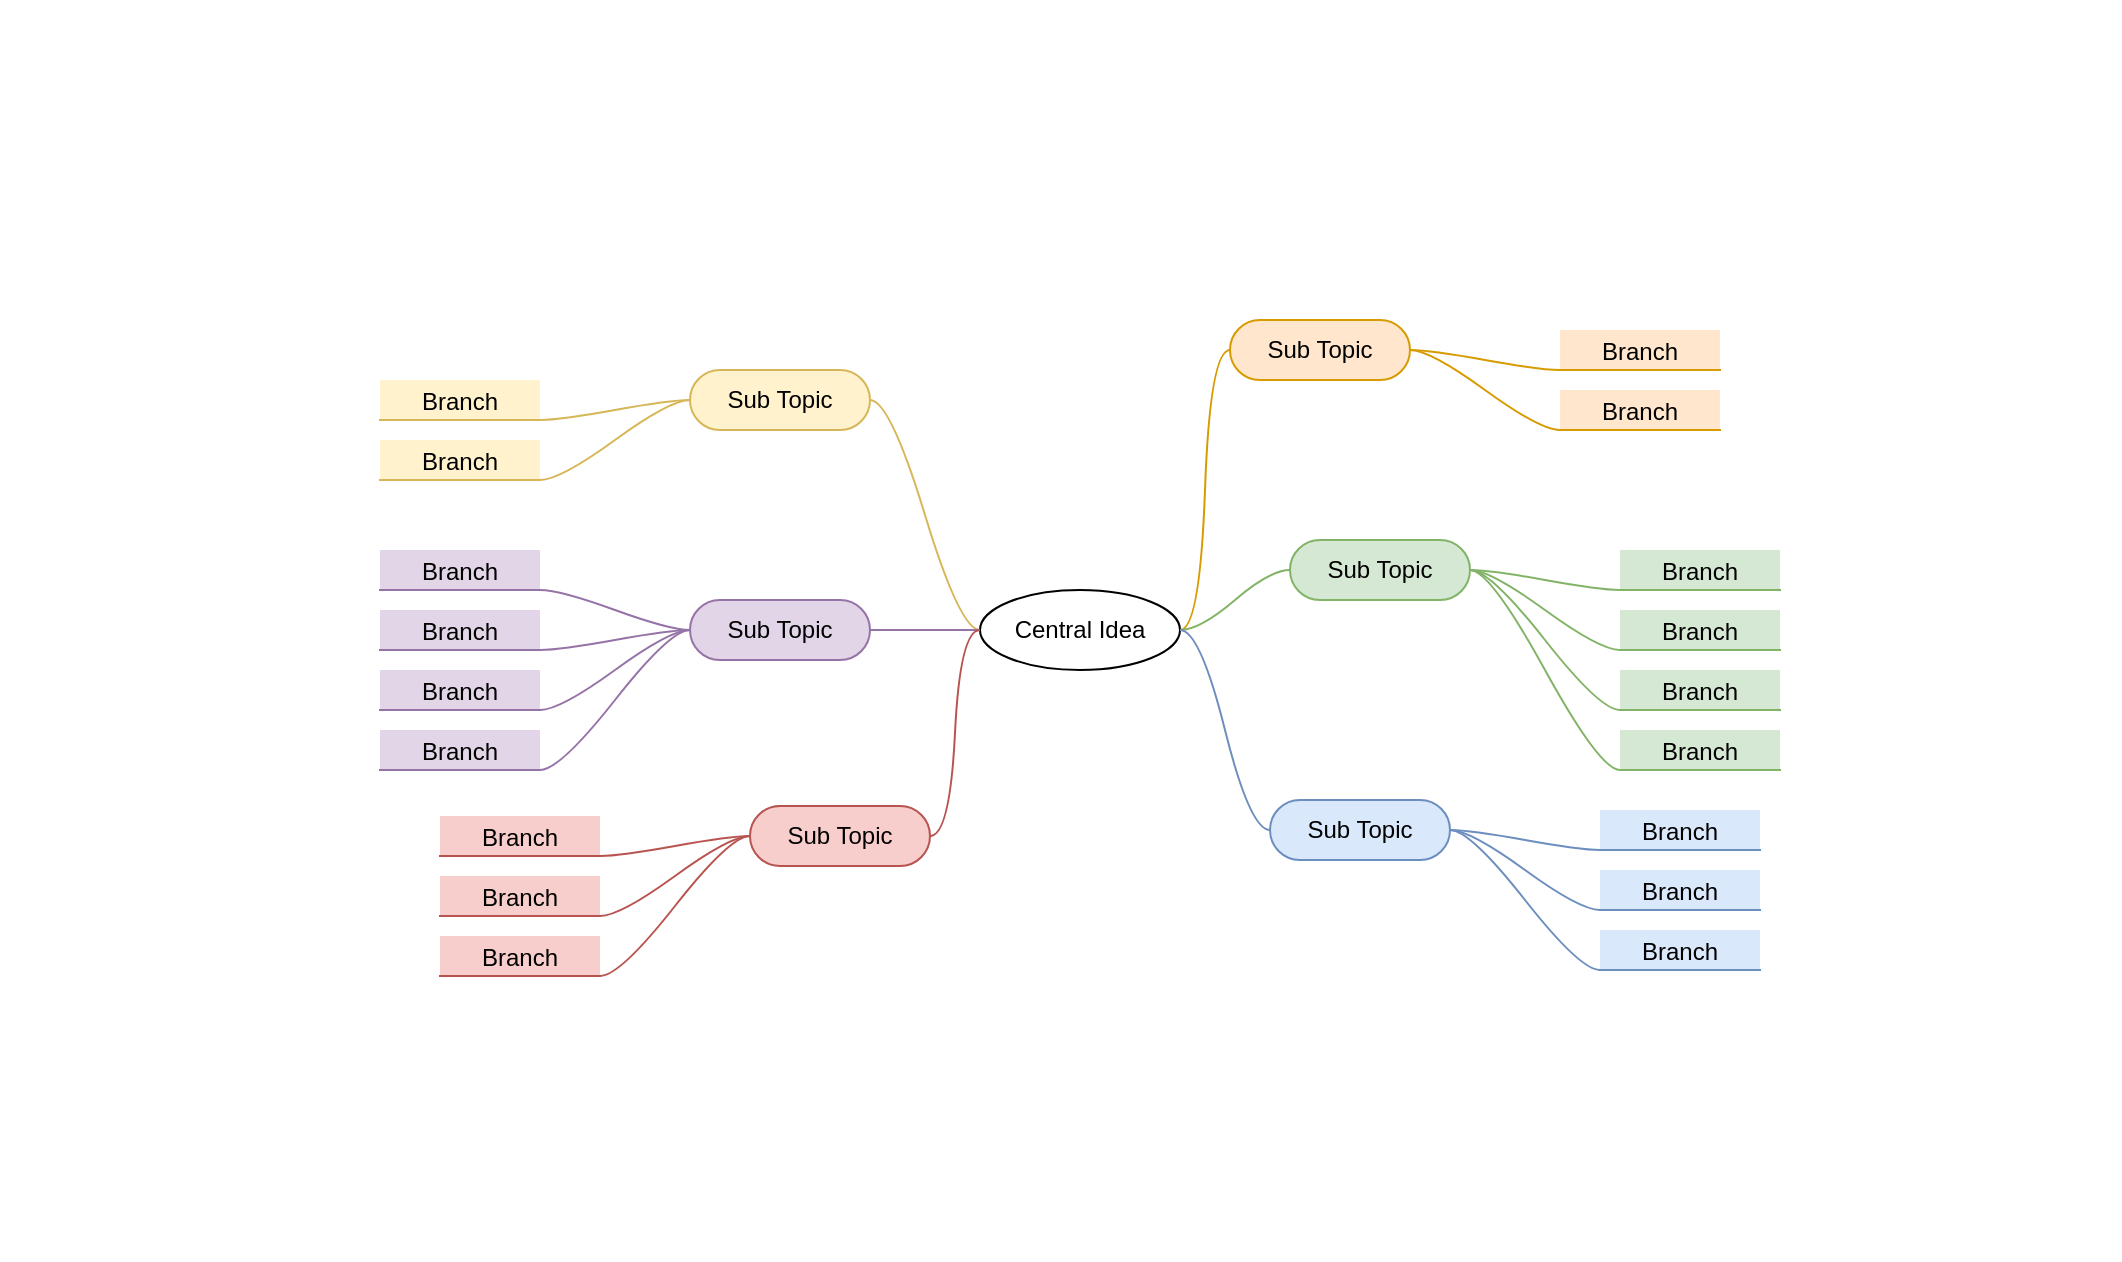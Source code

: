 <mxfile version="15.5.8" type="github"><diagram id="SA8CCUk-dq4VKdEsRKYw" name="Page-1"><mxGraphModel dx="1426" dy="681" grid="1" gridSize="10" guides="1" tooltips="1" connect="1" arrows="1" fold="0" page="1" pageScale="1" pageWidth="850" pageHeight="1100" math="0" shadow="0"><root><mxCell id="0"/><mxCell id="1" parent="0"/><mxCell id="OiXR4IVvbjqNyMAFuMid-36" value="" style="swimlane;startSize=20;horizontal=1;containerType=tree;fillColor=none;strokeColor=none;" parent="1" vertex="1"><mxGeometry x="40" y="40" width="1060" height="630" as="geometry"/></mxCell><mxCell id="OiXR4IVvbjqNyMAFuMid-37" value="" style="edgeStyle=entityRelationEdgeStyle;startArrow=none;endArrow=none;segment=10;curved=1;fillColor=#ffe6cc;strokeColor=#d79b00;" parent="OiXR4IVvbjqNyMAFuMid-36" source="OiXR4IVvbjqNyMAFuMid-41" target="OiXR4IVvbjqNyMAFuMid-42" edge="1"><mxGeometry relative="1" as="geometry"/></mxCell><mxCell id="OiXR4IVvbjqNyMAFuMid-39" value="" style="edgeStyle=entityRelationEdgeStyle;startArrow=none;endArrow=none;segment=10;curved=1;fillColor=#fff2cc;strokeColor=#d6b656;" parent="OiXR4IVvbjqNyMAFuMid-36" source="OiXR4IVvbjqNyMAFuMid-41" target="OiXR4IVvbjqNyMAFuMid-44" edge="1"><mxGeometry relative="1" as="geometry"/></mxCell><mxCell id="OiXR4IVvbjqNyMAFuMid-41" value="Central Idea" style="ellipse;whiteSpace=wrap;html=1;align=center;treeFolding=1;treeMoving=1;newEdgeStyle={&quot;edgeStyle&quot;:&quot;entityRelationEdgeStyle&quot;,&quot;startArrow&quot;:&quot;none&quot;,&quot;endArrow&quot;:&quot;none&quot;,&quot;segment&quot;:10,&quot;curved&quot;:1};" parent="OiXR4IVvbjqNyMAFuMid-36" vertex="1"><mxGeometry x="490" y="295" width="100" height="40" as="geometry"/></mxCell><mxCell id="OiXR4IVvbjqNyMAFuMid-42" value="Sub Topic" style="whiteSpace=wrap;html=1;rounded=1;arcSize=50;align=center;verticalAlign=middle;strokeWidth=1;autosize=1;spacing=4;treeFolding=1;treeMoving=1;newEdgeStyle={&quot;edgeStyle&quot;:&quot;entityRelationEdgeStyle&quot;,&quot;startArrow&quot;:&quot;none&quot;,&quot;endArrow&quot;:&quot;none&quot;,&quot;segment&quot;:10,&quot;curved&quot;:1};fillColor=#ffe6cc;strokeColor=#d79b00;" parent="OiXR4IVvbjqNyMAFuMid-36" vertex="1"><mxGeometry x="615" y="160" width="90" height="30" as="geometry"/></mxCell><mxCell id="OiXR4IVvbjqNyMAFuMid-44" value="Sub Topic" style="whiteSpace=wrap;html=1;rounded=1;arcSize=50;align=center;verticalAlign=middle;strokeWidth=1;autosize=1;spacing=4;treeFolding=1;treeMoving=1;newEdgeStyle={&quot;edgeStyle&quot;:&quot;entityRelationEdgeStyle&quot;,&quot;startArrow&quot;:&quot;none&quot;,&quot;endArrow&quot;:&quot;none&quot;,&quot;segment&quot;:10,&quot;curved&quot;:1};fillColor=#fff2cc;strokeColor=#d6b656;" parent="OiXR4IVvbjqNyMAFuMid-36" vertex="1"><mxGeometry x="345" y="185" width="90" height="30" as="geometry"/></mxCell><mxCell id="OiXR4IVvbjqNyMAFuMid-48" value="" style="edgeStyle=entityRelationEdgeStyle;startArrow=none;endArrow=none;segment=10;curved=1;fillColor=#d5e8d4;strokeColor=#82b366;" parent="OiXR4IVvbjqNyMAFuMid-36" source="OiXR4IVvbjqNyMAFuMid-41" target="OiXR4IVvbjqNyMAFuMid-49" edge="1"><mxGeometry relative="1" as="geometry"><mxPoint x="790" y="485" as="sourcePoint"/></mxGeometry></mxCell><mxCell id="OiXR4IVvbjqNyMAFuMid-49" value="Sub Topic" style="whiteSpace=wrap;html=1;rounded=1;arcSize=50;align=center;verticalAlign=middle;strokeWidth=1;autosize=1;spacing=4;treeFolding=1;treeMoving=1;newEdgeStyle={&quot;edgeStyle&quot;:&quot;entityRelationEdgeStyle&quot;,&quot;startArrow&quot;:&quot;none&quot;,&quot;endArrow&quot;:&quot;none&quot;,&quot;segment&quot;:10,&quot;curved&quot;:1};fillColor=#d5e8d4;strokeColor=#82b366;" parent="OiXR4IVvbjqNyMAFuMid-36" vertex="1"><mxGeometry x="645" y="270" width="90" height="30" as="geometry"/></mxCell><mxCell id="OiXR4IVvbjqNyMAFuMid-50" value="" style="edgeStyle=entityRelationEdgeStyle;startArrow=none;endArrow=none;segment=10;curved=1;fillColor=#dae8fc;strokeColor=#6c8ebf;" parent="OiXR4IVvbjqNyMAFuMid-36" source="OiXR4IVvbjqNyMAFuMid-41" target="OiXR4IVvbjqNyMAFuMid-51" edge="1"><mxGeometry relative="1" as="geometry"><mxPoint x="790" y="485" as="sourcePoint"/></mxGeometry></mxCell><mxCell id="OiXR4IVvbjqNyMAFuMid-51" value="Sub Topic" style="whiteSpace=wrap;html=1;rounded=1;arcSize=50;align=center;verticalAlign=middle;strokeWidth=1;autosize=1;spacing=4;treeFolding=1;treeMoving=1;newEdgeStyle={&quot;edgeStyle&quot;:&quot;entityRelationEdgeStyle&quot;,&quot;startArrow&quot;:&quot;none&quot;,&quot;endArrow&quot;:&quot;none&quot;,&quot;segment&quot;:10,&quot;curved&quot;:1};fillColor=#dae8fc;strokeColor=#6c8ebf;" parent="OiXR4IVvbjqNyMAFuMid-36" vertex="1"><mxGeometry x="635" y="400" width="90" height="30" as="geometry"/></mxCell><mxCell id="OiXR4IVvbjqNyMAFuMid-52" value="" style="edgeStyle=entityRelationEdgeStyle;startArrow=none;endArrow=none;segment=10;curved=1;fillColor=#e1d5e7;strokeColor=#9673a6;" parent="OiXR4IVvbjqNyMAFuMid-36" source="OiXR4IVvbjqNyMAFuMid-41" target="OiXR4IVvbjqNyMAFuMid-53" edge="1"><mxGeometry relative="1" as="geometry"><mxPoint x="690" y="485" as="sourcePoint"/></mxGeometry></mxCell><mxCell id="OiXR4IVvbjqNyMAFuMid-53" value="Sub Topic" style="whiteSpace=wrap;html=1;rounded=1;arcSize=50;align=center;verticalAlign=middle;strokeWidth=1;autosize=1;spacing=4;treeFolding=1;treeMoving=1;newEdgeStyle={&quot;edgeStyle&quot;:&quot;entityRelationEdgeStyle&quot;,&quot;startArrow&quot;:&quot;none&quot;,&quot;endArrow&quot;:&quot;none&quot;,&quot;segment&quot;:10,&quot;curved&quot;:1};fillColor=#e1d5e7;strokeColor=#9673a6;" parent="OiXR4IVvbjqNyMAFuMid-36" vertex="1"><mxGeometry x="345" y="300" width="90" height="30" as="geometry"/></mxCell><mxCell id="OiXR4IVvbjqNyMAFuMid-54" value="" style="edgeStyle=entityRelationEdgeStyle;startArrow=none;endArrow=none;segment=10;curved=1;fillColor=#f8cecc;strokeColor=#b85450;" parent="OiXR4IVvbjqNyMAFuMid-36" source="OiXR4IVvbjqNyMAFuMid-41" target="OiXR4IVvbjqNyMAFuMid-55" edge="1"><mxGeometry relative="1" as="geometry"><mxPoint x="690" y="485" as="sourcePoint"/></mxGeometry></mxCell><mxCell id="OiXR4IVvbjqNyMAFuMid-55" value="Sub Topic" style="whiteSpace=wrap;html=1;rounded=1;arcSize=50;align=center;verticalAlign=middle;strokeWidth=1;autosize=1;spacing=4;treeFolding=1;treeMoving=1;newEdgeStyle={&quot;edgeStyle&quot;:&quot;entityRelationEdgeStyle&quot;,&quot;startArrow&quot;:&quot;none&quot;,&quot;endArrow&quot;:&quot;none&quot;,&quot;segment&quot;:10,&quot;curved&quot;:1};fillColor=#f8cecc;strokeColor=#b85450;" parent="OiXR4IVvbjqNyMAFuMid-36" vertex="1"><mxGeometry x="375" y="403" width="90" height="30" as="geometry"/></mxCell><mxCell id="OiXR4IVvbjqNyMAFuMid-56" value="Branch" style="whiteSpace=wrap;html=1;shape=partialRectangle;top=0;left=0;bottom=1;right=0;points=[[0,1],[1,1]];fillColor=#fff2cc;align=center;verticalAlign=bottom;routingCenterY=0.5;snapToPoint=1;recursiveResize=0;autosize=1;treeFolding=1;treeMoving=1;newEdgeStyle={&quot;edgeStyle&quot;:&quot;entityRelationEdgeStyle&quot;,&quot;startArrow&quot;:&quot;none&quot;,&quot;endArrow&quot;:&quot;none&quot;,&quot;segment&quot;:10,&quot;curved&quot;:1};strokeColor=#d6b656;" parent="OiXR4IVvbjqNyMAFuMid-36" vertex="1"><mxGeometry x="190" y="190" width="80" height="20" as="geometry"/></mxCell><mxCell id="OiXR4IVvbjqNyMAFuMid-57" value="" style="edgeStyle=entityRelationEdgeStyle;startArrow=none;endArrow=none;segment=10;curved=1;fillColor=#fff2cc;strokeColor=#d6b656;" parent="OiXR4IVvbjqNyMAFuMid-36" source="OiXR4IVvbjqNyMAFuMid-44" target="OiXR4IVvbjqNyMAFuMid-56" edge="1"><mxGeometry relative="1" as="geometry"><mxPoint x="150" y="230" as="sourcePoint"/></mxGeometry></mxCell><mxCell id="OiXR4IVvbjqNyMAFuMid-58" value="Branch" style="whiteSpace=wrap;html=1;shape=partialRectangle;top=0;left=0;bottom=1;right=0;points=[[0,1],[1,1]];fillColor=#e1d5e7;align=center;verticalAlign=bottom;routingCenterY=0.5;snapToPoint=1;recursiveResize=0;autosize=1;treeFolding=1;treeMoving=1;newEdgeStyle={&quot;edgeStyle&quot;:&quot;entityRelationEdgeStyle&quot;,&quot;startArrow&quot;:&quot;none&quot;,&quot;endArrow&quot;:&quot;none&quot;,&quot;segment&quot;:10,&quot;curved&quot;:1};strokeColor=#9673a6;" parent="OiXR4IVvbjqNyMAFuMid-36" vertex="1"><mxGeometry x="190" y="305" width="80" height="20" as="geometry"/></mxCell><mxCell id="OiXR4IVvbjqNyMAFuMid-59" value="" style="edgeStyle=entityRelationEdgeStyle;startArrow=none;endArrow=none;segment=10;curved=1;fillColor=#e1d5e7;strokeColor=#9673a6;" parent="OiXR4IVvbjqNyMAFuMid-36" source="OiXR4IVvbjqNyMAFuMid-53" target="OiXR4IVvbjqNyMAFuMid-58" edge="1"><mxGeometry relative="1" as="geometry"><mxPoint x="150" y="345" as="sourcePoint"/></mxGeometry></mxCell><mxCell id="OiXR4IVvbjqNyMAFuMid-60" value="Branch" style="whiteSpace=wrap;html=1;shape=partialRectangle;top=0;left=0;bottom=1;right=0;points=[[0,1],[1,1]];fillColor=#f8cecc;align=center;verticalAlign=bottom;routingCenterY=0.5;snapToPoint=1;recursiveResize=0;autosize=1;treeFolding=1;treeMoving=1;newEdgeStyle={&quot;edgeStyle&quot;:&quot;entityRelationEdgeStyle&quot;,&quot;startArrow&quot;:&quot;none&quot;,&quot;endArrow&quot;:&quot;none&quot;,&quot;segment&quot;:10,&quot;curved&quot;:1};strokeColor=#b85450;" parent="OiXR4IVvbjqNyMAFuMid-36" vertex="1"><mxGeometry x="220" y="408" width="80" height="20" as="geometry"/></mxCell><mxCell id="OiXR4IVvbjqNyMAFuMid-61" value="" style="edgeStyle=entityRelationEdgeStyle;startArrow=none;endArrow=none;segment=10;curved=1;fillColor=#f8cecc;strokeColor=#b85450;" parent="OiXR4IVvbjqNyMAFuMid-36" source="OiXR4IVvbjqNyMAFuMid-55" target="OiXR4IVvbjqNyMAFuMid-60" edge="1"><mxGeometry relative="1" as="geometry"><mxPoint x="180" y="448" as="sourcePoint"/></mxGeometry></mxCell><mxCell id="OiXR4IVvbjqNyMAFuMid-62" value="Branch" style="whiteSpace=wrap;html=1;shape=partialRectangle;top=0;left=0;bottom=1;right=0;points=[[0,1],[1,1]];fillColor=#ffe6cc;align=center;verticalAlign=bottom;routingCenterY=0.5;snapToPoint=1;recursiveResize=0;autosize=1;treeFolding=1;treeMoving=1;newEdgeStyle={&quot;edgeStyle&quot;:&quot;entityRelationEdgeStyle&quot;,&quot;startArrow&quot;:&quot;none&quot;,&quot;endArrow&quot;:&quot;none&quot;,&quot;segment&quot;:10,&quot;curved&quot;:1};strokeColor=#d79b00;" parent="OiXR4IVvbjqNyMAFuMid-36" vertex="1"><mxGeometry x="780" y="165" width="80" height="20" as="geometry"/></mxCell><mxCell id="OiXR4IVvbjqNyMAFuMid-63" value="" style="edgeStyle=entityRelationEdgeStyle;startArrow=none;endArrow=none;segment=10;curved=1;fillColor=#ffe6cc;strokeColor=#d79b00;" parent="OiXR4IVvbjqNyMAFuMid-36" source="OiXR4IVvbjqNyMAFuMid-42" target="OiXR4IVvbjqNyMAFuMid-62" edge="1"><mxGeometry relative="1" as="geometry"><mxPoint x="740" y="205" as="sourcePoint"/></mxGeometry></mxCell><mxCell id="OiXR4IVvbjqNyMAFuMid-64" value="Branch" style="whiteSpace=wrap;html=1;shape=partialRectangle;top=0;left=0;bottom=1;right=0;points=[[0,1],[1,1]];fillColor=#d5e8d4;align=center;verticalAlign=bottom;routingCenterY=0.5;snapToPoint=1;recursiveResize=0;autosize=1;treeFolding=1;treeMoving=1;newEdgeStyle={&quot;edgeStyle&quot;:&quot;entityRelationEdgeStyle&quot;,&quot;startArrow&quot;:&quot;none&quot;,&quot;endArrow&quot;:&quot;none&quot;,&quot;segment&quot;:10,&quot;curved&quot;:1};strokeColor=#82b366;" parent="OiXR4IVvbjqNyMAFuMid-36" vertex="1"><mxGeometry x="810" y="275" width="80" height="20" as="geometry"/></mxCell><mxCell id="OiXR4IVvbjqNyMAFuMid-65" value="" style="edgeStyle=entityRelationEdgeStyle;startArrow=none;endArrow=none;segment=10;curved=1;fillColor=#d5e8d4;strokeColor=#82b366;" parent="OiXR4IVvbjqNyMAFuMid-36" source="OiXR4IVvbjqNyMAFuMid-49" target="OiXR4IVvbjqNyMAFuMid-64" edge="1"><mxGeometry relative="1" as="geometry"><mxPoint x="770" y="315" as="sourcePoint"/></mxGeometry></mxCell><mxCell id="OiXR4IVvbjqNyMAFuMid-66" value="Branch" style="whiteSpace=wrap;html=1;shape=partialRectangle;top=0;left=0;bottom=1;right=0;points=[[0,1],[1,1]];fillColor=#dae8fc;align=center;verticalAlign=bottom;routingCenterY=0.5;snapToPoint=1;recursiveResize=0;autosize=1;treeFolding=1;treeMoving=1;newEdgeStyle={&quot;edgeStyle&quot;:&quot;entityRelationEdgeStyle&quot;,&quot;startArrow&quot;:&quot;none&quot;,&quot;endArrow&quot;:&quot;none&quot;,&quot;segment&quot;:10,&quot;curved&quot;:1};strokeColor=#6c8ebf;" parent="OiXR4IVvbjqNyMAFuMid-36" vertex="1"><mxGeometry x="800" y="405" width="80" height="20" as="geometry"/></mxCell><mxCell id="OiXR4IVvbjqNyMAFuMid-67" value="" style="edgeStyle=entityRelationEdgeStyle;startArrow=none;endArrow=none;segment=10;curved=1;fillColor=#dae8fc;strokeColor=#6c8ebf;" parent="OiXR4IVvbjqNyMAFuMid-36" source="OiXR4IVvbjqNyMAFuMid-51" target="OiXR4IVvbjqNyMAFuMid-66" edge="1"><mxGeometry relative="1" as="geometry"><mxPoint x="760" y="445" as="sourcePoint"/></mxGeometry></mxCell><mxCell id="OiXR4IVvbjqNyMAFuMid-68" value="" style="edgeStyle=entityRelationEdgeStyle;startArrow=none;endArrow=none;segment=10;curved=1;fillColor=#fff2cc;strokeColor=#d6b656;" parent="OiXR4IVvbjqNyMAFuMid-36" source="OiXR4IVvbjqNyMAFuMid-44" target="OiXR4IVvbjqNyMAFuMid-69" edge="1"><mxGeometry relative="1" as="geometry"><mxPoint x="550" y="370" as="sourcePoint"/></mxGeometry></mxCell><mxCell id="OiXR4IVvbjqNyMAFuMid-69" value="Branch" style="whiteSpace=wrap;html=1;shape=partialRectangle;top=0;left=0;bottom=1;right=0;points=[[0,1],[1,1]];fillColor=#fff2cc;align=center;verticalAlign=bottom;routingCenterY=0.5;snapToPoint=1;recursiveResize=0;autosize=1;treeFolding=1;treeMoving=1;newEdgeStyle={&quot;edgeStyle&quot;:&quot;entityRelationEdgeStyle&quot;,&quot;startArrow&quot;:&quot;none&quot;,&quot;endArrow&quot;:&quot;none&quot;,&quot;segment&quot;:10,&quot;curved&quot;:1};strokeColor=#d6b656;" parent="OiXR4IVvbjqNyMAFuMid-36" vertex="1"><mxGeometry x="190" y="220" width="80" height="20" as="geometry"/></mxCell><mxCell id="OiXR4IVvbjqNyMAFuMid-72" value="" style="edgeStyle=entityRelationEdgeStyle;startArrow=none;endArrow=none;segment=10;curved=1;fillColor=#e1d5e7;strokeColor=#9673a6;" parent="OiXR4IVvbjqNyMAFuMid-36" source="OiXR4IVvbjqNyMAFuMid-53" target="OiXR4IVvbjqNyMAFuMid-73" edge="1"><mxGeometry relative="1" as="geometry"><mxPoint x="550" y="485" as="sourcePoint"/></mxGeometry></mxCell><mxCell id="OiXR4IVvbjqNyMAFuMid-73" value="Branch" style="whiteSpace=wrap;html=1;shape=partialRectangle;top=0;left=0;bottom=1;right=0;points=[[0,1],[1,1]];fillColor=#e1d5e7;align=center;verticalAlign=bottom;routingCenterY=0.5;snapToPoint=1;recursiveResize=0;autosize=1;treeFolding=1;treeMoving=1;newEdgeStyle={&quot;edgeStyle&quot;:&quot;entityRelationEdgeStyle&quot;,&quot;startArrow&quot;:&quot;none&quot;,&quot;endArrow&quot;:&quot;none&quot;,&quot;segment&quot;:10,&quot;curved&quot;:1};strokeColor=#9673a6;" parent="OiXR4IVvbjqNyMAFuMid-36" vertex="1"><mxGeometry x="190" y="335" width="80" height="20" as="geometry"/></mxCell><mxCell id="OiXR4IVvbjqNyMAFuMid-74" value="" style="edgeStyle=entityRelationEdgeStyle;startArrow=none;endArrow=none;segment=10;curved=1;fillColor=#e1d5e7;strokeColor=#9673a6;" parent="OiXR4IVvbjqNyMAFuMid-36" source="OiXR4IVvbjqNyMAFuMid-53" target="OiXR4IVvbjqNyMAFuMid-75" edge="1"><mxGeometry relative="1" as="geometry"><mxPoint x="550" y="485" as="sourcePoint"/></mxGeometry></mxCell><mxCell id="OiXR4IVvbjqNyMAFuMid-75" value="Branch" style="whiteSpace=wrap;html=1;shape=partialRectangle;top=0;left=0;bottom=1;right=0;points=[[0,1],[1,1]];fillColor=#e1d5e7;align=center;verticalAlign=bottom;routingCenterY=0.5;snapToPoint=1;recursiveResize=0;autosize=1;treeFolding=1;treeMoving=1;newEdgeStyle={&quot;edgeStyle&quot;:&quot;entityRelationEdgeStyle&quot;,&quot;startArrow&quot;:&quot;none&quot;,&quot;endArrow&quot;:&quot;none&quot;,&quot;segment&quot;:10,&quot;curved&quot;:1};strokeColor=#9673a6;" parent="OiXR4IVvbjqNyMAFuMid-36" vertex="1"><mxGeometry x="190" y="365" width="80" height="20" as="geometry"/></mxCell><mxCell id="OiXR4IVvbjqNyMAFuMid-76" value="" style="edgeStyle=entityRelationEdgeStyle;startArrow=none;endArrow=none;segment=10;curved=1;fillColor=#f8cecc;strokeColor=#b85450;" parent="OiXR4IVvbjqNyMAFuMid-36" source="OiXR4IVvbjqNyMAFuMid-55" target="OiXR4IVvbjqNyMAFuMid-77" edge="1"><mxGeometry relative="1" as="geometry"><mxPoint x="580" y="588" as="sourcePoint"/></mxGeometry></mxCell><mxCell id="OiXR4IVvbjqNyMAFuMid-77" value="Branch" style="whiteSpace=wrap;html=1;shape=partialRectangle;top=0;left=0;bottom=1;right=0;points=[[0,1],[1,1]];fillColor=#f8cecc;align=center;verticalAlign=bottom;routingCenterY=0.5;snapToPoint=1;recursiveResize=0;autosize=1;treeFolding=1;treeMoving=1;newEdgeStyle={&quot;edgeStyle&quot;:&quot;entityRelationEdgeStyle&quot;,&quot;startArrow&quot;:&quot;none&quot;,&quot;endArrow&quot;:&quot;none&quot;,&quot;segment&quot;:10,&quot;curved&quot;:1};strokeColor=#b85450;" parent="OiXR4IVvbjqNyMAFuMid-36" vertex="1"><mxGeometry x="220" y="438" width="80" height="20" as="geometry"/></mxCell><mxCell id="OiXR4IVvbjqNyMAFuMid-78" value="" style="edgeStyle=entityRelationEdgeStyle;startArrow=none;endArrow=none;segment=10;curved=1;fillColor=#f8cecc;strokeColor=#b85450;" parent="OiXR4IVvbjqNyMAFuMid-36" source="OiXR4IVvbjqNyMAFuMid-55" target="OiXR4IVvbjqNyMAFuMid-79" edge="1"><mxGeometry relative="1" as="geometry"><mxPoint x="580" y="588" as="sourcePoint"/></mxGeometry></mxCell><mxCell id="OiXR4IVvbjqNyMAFuMid-79" value="Branch" style="whiteSpace=wrap;html=1;shape=partialRectangle;top=0;left=0;bottom=1;right=0;points=[[0,1],[1,1]];fillColor=#f8cecc;align=center;verticalAlign=bottom;routingCenterY=0.5;snapToPoint=1;recursiveResize=0;autosize=1;treeFolding=1;treeMoving=1;newEdgeStyle={&quot;edgeStyle&quot;:&quot;entityRelationEdgeStyle&quot;,&quot;startArrow&quot;:&quot;none&quot;,&quot;endArrow&quot;:&quot;none&quot;,&quot;segment&quot;:10,&quot;curved&quot;:1};strokeColor=#b85450;" parent="OiXR4IVvbjqNyMAFuMid-36" vertex="1"><mxGeometry x="220" y="468" width="80" height="20" as="geometry"/></mxCell><mxCell id="OiXR4IVvbjqNyMAFuMid-80" value="" style="edgeStyle=entityRelationEdgeStyle;startArrow=none;endArrow=none;segment=10;curved=1;fillColor=#ffe6cc;strokeColor=#d79b00;" parent="OiXR4IVvbjqNyMAFuMid-36" source="OiXR4IVvbjqNyMAFuMid-42" target="OiXR4IVvbjqNyMAFuMid-81" edge="1"><mxGeometry relative="1" as="geometry"><mxPoint x="900" y="345" as="sourcePoint"/></mxGeometry></mxCell><mxCell id="OiXR4IVvbjqNyMAFuMid-81" value="Branch" style="whiteSpace=wrap;html=1;shape=partialRectangle;top=0;left=0;bottom=1;right=0;points=[[0,1],[1,1]];fillColor=#ffe6cc;align=center;verticalAlign=bottom;routingCenterY=0.5;snapToPoint=1;recursiveResize=0;autosize=1;treeFolding=1;treeMoving=1;newEdgeStyle={&quot;edgeStyle&quot;:&quot;entityRelationEdgeStyle&quot;,&quot;startArrow&quot;:&quot;none&quot;,&quot;endArrow&quot;:&quot;none&quot;,&quot;segment&quot;:10,&quot;curved&quot;:1};strokeColor=#d79b00;" parent="OiXR4IVvbjqNyMAFuMid-36" vertex="1"><mxGeometry x="780" y="195" width="80" height="20" as="geometry"/></mxCell><mxCell id="OiXR4IVvbjqNyMAFuMid-84" value="" style="edgeStyle=entityRelationEdgeStyle;startArrow=none;endArrow=none;segment=10;curved=1;fillColor=#dae8fc;strokeColor=#6c8ebf;" parent="OiXR4IVvbjqNyMAFuMid-36" source="OiXR4IVvbjqNyMAFuMid-51" target="OiXR4IVvbjqNyMAFuMid-85" edge="1"><mxGeometry relative="1" as="geometry"><mxPoint x="920" y="585" as="sourcePoint"/></mxGeometry></mxCell><mxCell id="OiXR4IVvbjqNyMAFuMid-85" value="Branch" style="whiteSpace=wrap;html=1;shape=partialRectangle;top=0;left=0;bottom=1;right=0;points=[[0,1],[1,1]];fillColor=#dae8fc;align=center;verticalAlign=bottom;routingCenterY=0.5;snapToPoint=1;recursiveResize=0;autosize=1;treeFolding=1;treeMoving=1;newEdgeStyle={&quot;edgeStyle&quot;:&quot;entityRelationEdgeStyle&quot;,&quot;startArrow&quot;:&quot;none&quot;,&quot;endArrow&quot;:&quot;none&quot;,&quot;segment&quot;:10,&quot;curved&quot;:1};strokeColor=#6c8ebf;" parent="OiXR4IVvbjqNyMAFuMid-36" vertex="1"><mxGeometry x="800" y="435" width="80" height="20" as="geometry"/></mxCell><mxCell id="OiXR4IVvbjqNyMAFuMid-86" value="" style="edgeStyle=entityRelationEdgeStyle;startArrow=none;endArrow=none;segment=10;curved=1;fillColor=#dae8fc;strokeColor=#6c8ebf;" parent="OiXR4IVvbjqNyMAFuMid-36" source="OiXR4IVvbjqNyMAFuMid-51" target="OiXR4IVvbjqNyMAFuMid-87" edge="1"><mxGeometry relative="1" as="geometry"><mxPoint x="920" y="585" as="sourcePoint"/></mxGeometry></mxCell><mxCell id="OiXR4IVvbjqNyMAFuMid-87" value="Branch" style="whiteSpace=wrap;html=1;shape=partialRectangle;top=0;left=0;bottom=1;right=0;points=[[0,1],[1,1]];fillColor=#dae8fc;align=center;verticalAlign=bottom;routingCenterY=0.5;snapToPoint=1;recursiveResize=0;autosize=1;treeFolding=1;treeMoving=1;newEdgeStyle={&quot;edgeStyle&quot;:&quot;entityRelationEdgeStyle&quot;,&quot;startArrow&quot;:&quot;none&quot;,&quot;endArrow&quot;:&quot;none&quot;,&quot;segment&quot;:10,&quot;curved&quot;:1};strokeColor=#6c8ebf;" parent="OiXR4IVvbjqNyMAFuMid-36" vertex="1"><mxGeometry x="800" y="465" width="80" height="20" as="geometry"/></mxCell><mxCell id="OiXR4IVvbjqNyMAFuMid-88" value="" style="edgeStyle=entityRelationEdgeStyle;startArrow=none;endArrow=none;segment=10;curved=1;fillColor=#d5e8d4;strokeColor=#82b366;" parent="OiXR4IVvbjqNyMAFuMid-36" source="OiXR4IVvbjqNyMAFuMid-49" target="OiXR4IVvbjqNyMAFuMid-89" edge="1"><mxGeometry relative="1" as="geometry"><mxPoint x="930" y="455" as="sourcePoint"/></mxGeometry></mxCell><mxCell id="OiXR4IVvbjqNyMAFuMid-89" value="Branch" style="whiteSpace=wrap;html=1;shape=partialRectangle;top=0;left=0;bottom=1;right=0;points=[[0,1],[1,1]];fillColor=#d5e8d4;align=center;verticalAlign=bottom;routingCenterY=0.5;snapToPoint=1;recursiveResize=0;autosize=1;treeFolding=1;treeMoving=1;newEdgeStyle={&quot;edgeStyle&quot;:&quot;entityRelationEdgeStyle&quot;,&quot;startArrow&quot;:&quot;none&quot;,&quot;endArrow&quot;:&quot;none&quot;,&quot;segment&quot;:10,&quot;curved&quot;:1};strokeColor=#82b366;" parent="OiXR4IVvbjqNyMAFuMid-36" vertex="1"><mxGeometry x="810" y="305" width="80" height="20" as="geometry"/></mxCell><mxCell id="OiXR4IVvbjqNyMAFuMid-90" value="" style="edgeStyle=entityRelationEdgeStyle;startArrow=none;endArrow=none;segment=10;curved=1;fillColor=#d5e8d4;strokeColor=#82b366;" parent="OiXR4IVvbjqNyMAFuMid-36" source="OiXR4IVvbjqNyMAFuMid-49" target="OiXR4IVvbjqNyMAFuMid-91" edge="1"><mxGeometry relative="1" as="geometry"><mxPoint x="930" y="455" as="sourcePoint"/></mxGeometry></mxCell><mxCell id="OiXR4IVvbjqNyMAFuMid-91" value="Branch" style="whiteSpace=wrap;html=1;shape=partialRectangle;top=0;left=0;bottom=1;right=0;points=[[0,1],[1,1]];fillColor=#d5e8d4;align=center;verticalAlign=bottom;routingCenterY=0.5;snapToPoint=1;recursiveResize=0;autosize=1;treeFolding=1;treeMoving=1;newEdgeStyle={&quot;edgeStyle&quot;:&quot;entityRelationEdgeStyle&quot;,&quot;startArrow&quot;:&quot;none&quot;,&quot;endArrow&quot;:&quot;none&quot;,&quot;segment&quot;:10,&quot;curved&quot;:1};strokeColor=#82b366;" parent="OiXR4IVvbjqNyMAFuMid-36" vertex="1"><mxGeometry x="810" y="335" width="80" height="20" as="geometry"/></mxCell><mxCell id="OiXR4IVvbjqNyMAFuMid-92" value="" style="edgeStyle=entityRelationEdgeStyle;startArrow=none;endArrow=none;segment=10;curved=1;fillColor=#d5e8d4;strokeColor=#82b366;" parent="OiXR4IVvbjqNyMAFuMid-36" source="OiXR4IVvbjqNyMAFuMid-49" target="OiXR4IVvbjqNyMAFuMid-93" edge="1"><mxGeometry relative="1" as="geometry"><mxPoint x="930" y="455" as="sourcePoint"/></mxGeometry></mxCell><mxCell id="OiXR4IVvbjqNyMAFuMid-93" value="Branch" style="whiteSpace=wrap;html=1;shape=partialRectangle;top=0;left=0;bottom=1;right=0;points=[[0,1],[1,1]];fillColor=#d5e8d4;align=center;verticalAlign=bottom;routingCenterY=0.5;snapToPoint=1;recursiveResize=0;autosize=1;treeFolding=1;treeMoving=1;newEdgeStyle={&quot;edgeStyle&quot;:&quot;entityRelationEdgeStyle&quot;,&quot;startArrow&quot;:&quot;none&quot;,&quot;endArrow&quot;:&quot;none&quot;,&quot;segment&quot;:10,&quot;curved&quot;:1};strokeColor=#82b366;" parent="OiXR4IVvbjqNyMAFuMid-36" vertex="1"><mxGeometry x="810" y="365" width="80" height="20" as="geometry"/></mxCell><mxCell id="OiXR4IVvbjqNyMAFuMid-94" value="" style="edgeStyle=entityRelationEdgeStyle;startArrow=none;endArrow=none;segment=10;curved=1;fillColor=#e1d5e7;strokeColor=#9673a6;" parent="OiXR4IVvbjqNyMAFuMid-36" source="OiXR4IVvbjqNyMAFuMid-53" target="OiXR4IVvbjqNyMAFuMid-95" edge="1"><mxGeometry relative="1" as="geometry"><mxPoint x="550" y="485" as="sourcePoint"/></mxGeometry></mxCell><mxCell id="OiXR4IVvbjqNyMAFuMid-95" value="Branch" style="whiteSpace=wrap;html=1;shape=partialRectangle;top=0;left=0;bottom=1;right=0;points=[[0,1],[1,1]];fillColor=#e1d5e7;align=center;verticalAlign=bottom;routingCenterY=0.5;snapToPoint=1;recursiveResize=0;autosize=1;treeFolding=1;treeMoving=1;newEdgeStyle={&quot;edgeStyle&quot;:&quot;entityRelationEdgeStyle&quot;,&quot;startArrow&quot;:&quot;none&quot;,&quot;endArrow&quot;:&quot;none&quot;,&quot;segment&quot;:10,&quot;curved&quot;:1};strokeColor=#9673a6;" parent="OiXR4IVvbjqNyMAFuMid-36" vertex="1"><mxGeometry x="190" y="275" width="80" height="20" as="geometry"/></mxCell></root></mxGraphModel></diagram></mxfile>